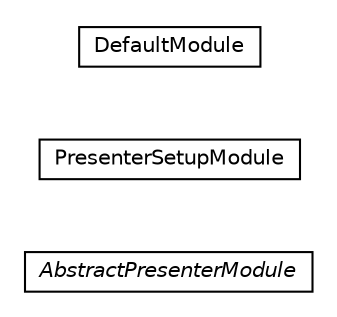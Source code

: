 #!/usr/local/bin/dot
#
# Class diagram 
# Generated by UMLGraph version R5_6-24-gf6e263 (http://www.umlgraph.org/)
#

digraph G {
	edge [fontname="Helvetica",fontsize=10,labelfontname="Helvetica",labelfontsize=10];
	node [fontname="Helvetica",fontsize=10,shape=plaintext];
	nodesep=0.25;
	ranksep=0.5;
	rankdir=LR;
	// com.gwtplatform.mvp.client.gin.AbstractPresenterModule
	c10491 [label=<<table title="com.gwtplatform.mvp.client.gin.AbstractPresenterModule" border="0" cellborder="1" cellspacing="0" cellpadding="2" port="p" href="./AbstractPresenterModule.html">
		<tr><td><table border="0" cellspacing="0" cellpadding="1">
<tr><td align="center" balign="center"><font face="Helvetica-Oblique"> AbstractPresenterModule </font></td></tr>
		</table></td></tr>
		</table>>, URL="./AbstractPresenterModule.html", fontname="Helvetica", fontcolor="black", fontsize=10.0];
	// com.gwtplatform.mvp.client.gin.PresenterSetupModule
	c10492 [label=<<table title="com.gwtplatform.mvp.client.gin.PresenterSetupModule" border="0" cellborder="1" cellspacing="0" cellpadding="2" port="p" href="./PresenterSetupModule.html">
		<tr><td><table border="0" cellspacing="0" cellpadding="1">
<tr><td align="center" balign="center"> PresenterSetupModule </td></tr>
		</table></td></tr>
		</table>>, URL="./PresenterSetupModule.html", fontname="Helvetica", fontcolor="black", fontsize=10.0];
	// com.gwtplatform.mvp.client.gin.DefaultModule
	c10493 [label=<<table title="com.gwtplatform.mvp.client.gin.DefaultModule" border="0" cellborder="1" cellspacing="0" cellpadding="2" port="p" href="./DefaultModule.html">
		<tr><td><table border="0" cellspacing="0" cellpadding="1">
<tr><td align="center" balign="center"> DefaultModule </td></tr>
		</table></td></tr>
		</table>>, URL="./DefaultModule.html", fontname="Helvetica", fontcolor="black", fontsize=10.0];
}

